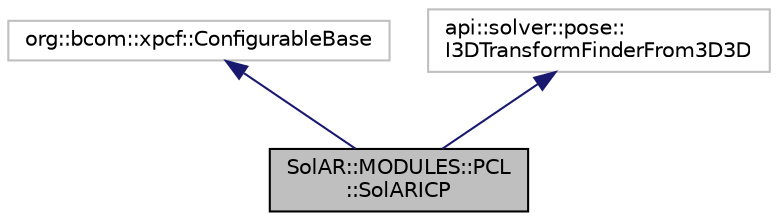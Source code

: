 digraph "SolAR::MODULES::PCL::SolARICP"
{
 // LATEX_PDF_SIZE
  edge [fontname="Helvetica",fontsize="10",labelfontname="Helvetica",labelfontsize="10"];
  node [fontname="Helvetica",fontsize="10",shape=record];
  Node1 [label="SolAR::MODULES::PCL\l::SolARICP",height=0.2,width=0.4,color="black", fillcolor="grey75", style="filled", fontcolor="black",tooltip="This component performs Point-To-Point registration between two pointclouds based on Point Cloud Libr..."];
  Node2 -> Node1 [dir="back",color="midnightblue",fontsize="10",style="solid",fontname="Helvetica"];
  Node2 [label="org::bcom::xpcf::ConfigurableBase",height=0.2,width=0.4,color="grey75", fillcolor="white", style="filled",tooltip=" "];
  Node3 -> Node1 [dir="back",color="midnightblue",fontsize="10",style="solid",fontname="Helvetica"];
  Node3 [label="api::solver::pose::\lI3DTransformFinderFrom3D3D",height=0.2,width=0.4,color="grey75", fillcolor="white", style="filled",tooltip=" "];
}

